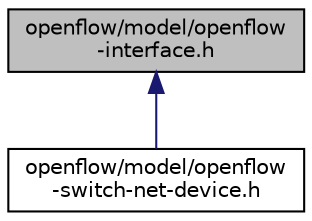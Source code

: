 digraph "openflow/model/openflow-interface.h"
{
  edge [fontname="Helvetica",fontsize="10",labelfontname="Helvetica",labelfontsize="10"];
  node [fontname="Helvetica",fontsize="10",shape=record];
  Node1 [label="openflow/model/openflow\l-interface.h",height=0.2,width=0.4,color="black", fillcolor="grey75", style="filled", fontcolor="black"];
  Node1 -> Node2 [dir="back",color="midnightblue",fontsize="10",style="solid"];
  Node2 [label="openflow/model/openflow\l-switch-net-device.h",height=0.2,width=0.4,color="black", fillcolor="white", style="filled",URL="$d4/d3b/openflow-switch-net-device_8h.html"];
}
